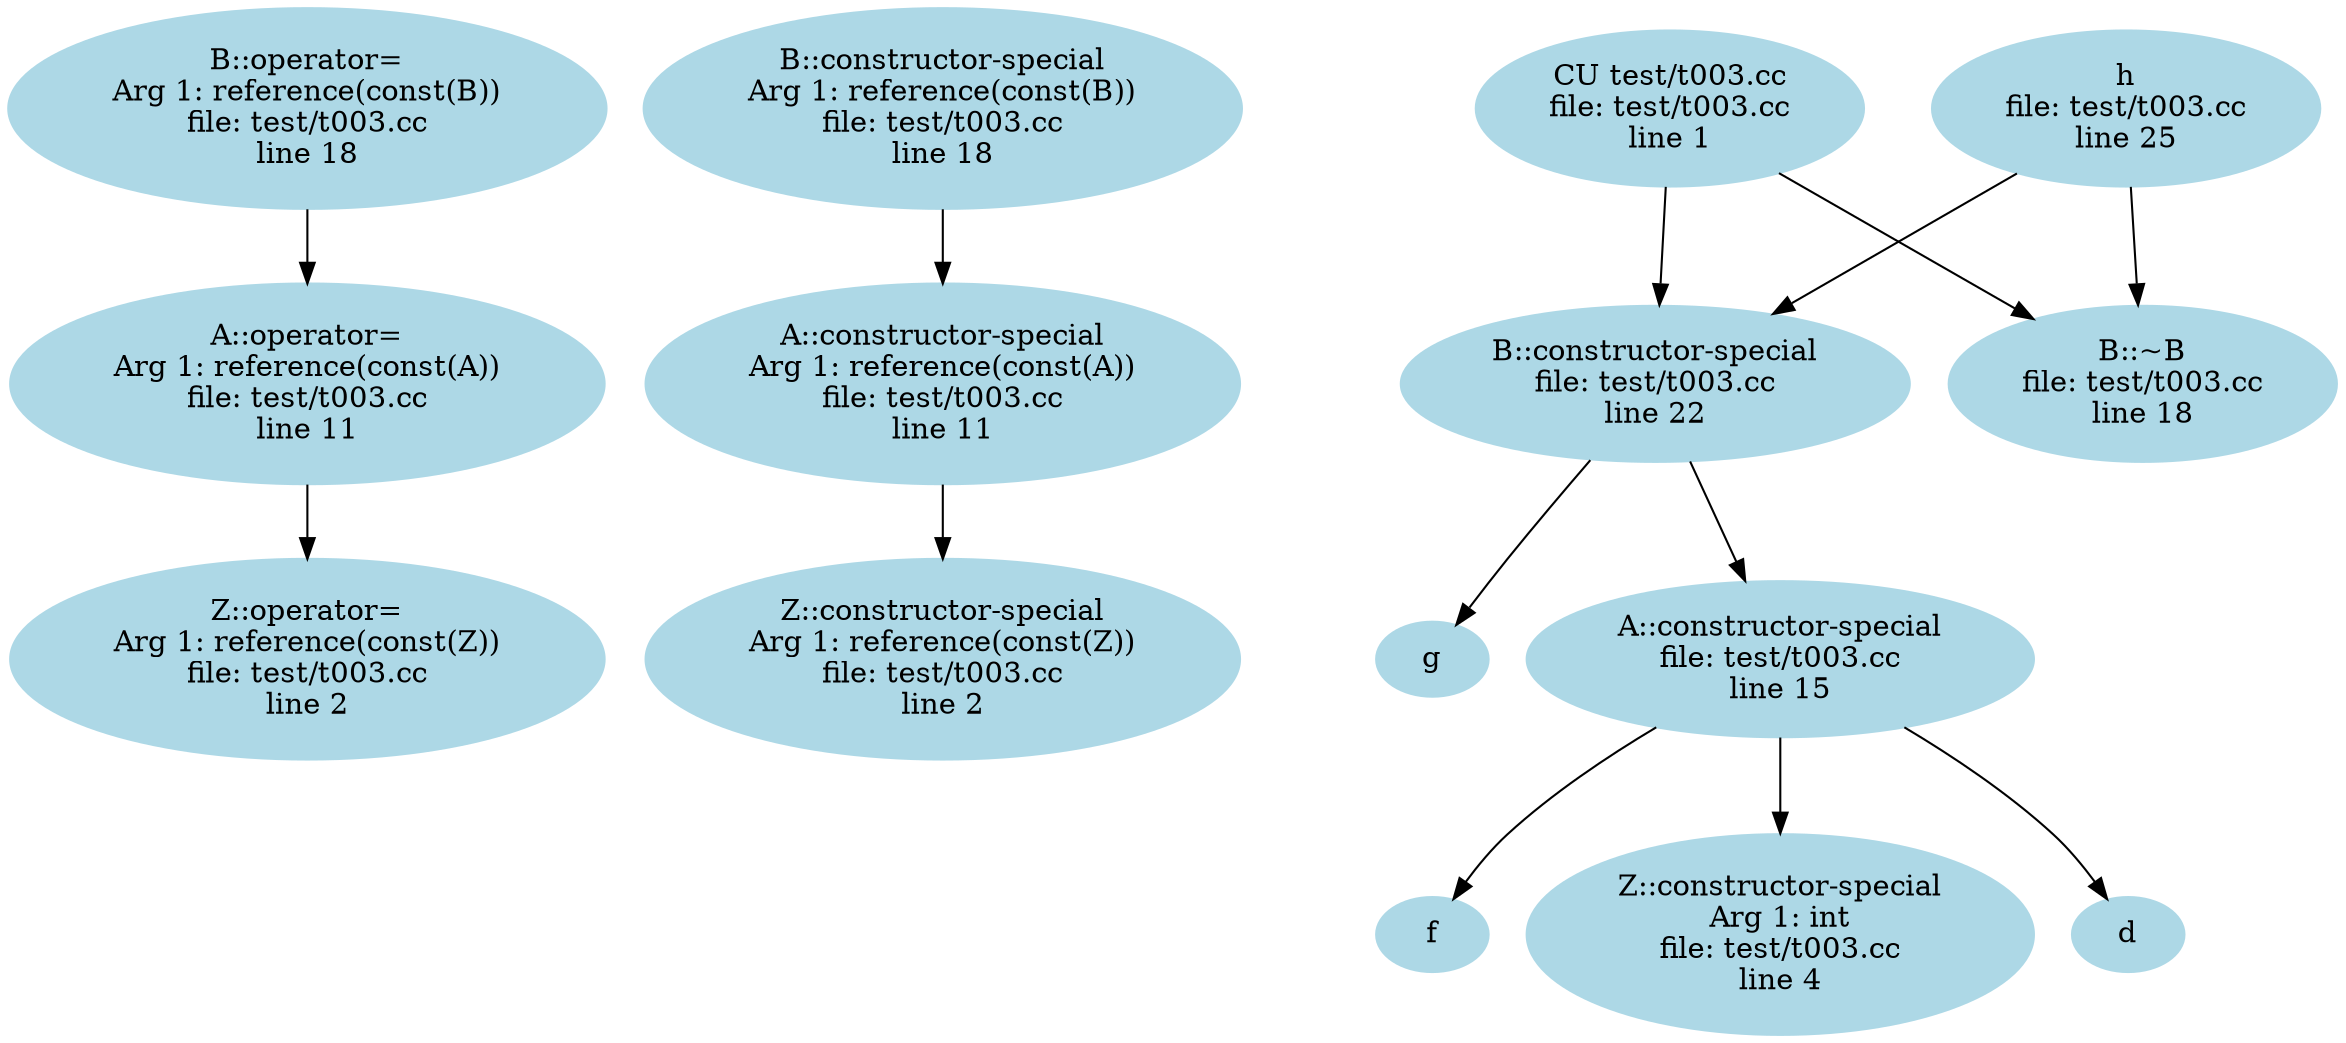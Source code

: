 digraph "CFG" {
    node [ color = "lightblue", style = filled ];
    edge [ arrowtail=odot ];
    "14" [pos="127,-300", label="Z::operator=\nArg 1: reference(const(Z))\nfile: test/t003.cc\nline 2"];
    "4" [pos="127,-150", label="A::operator=\nArg 1: reference(const(A))\nfile: test/t003.cc\nline 11"];
    "4" -> "14";
    "3" [pos="127,0", label="B::operator=\nArg 1: reference(const(B))\nfile: test/t003.cc\nline 18"];
    "3" -> "4";
    "6" [pos="381,-300", label="Z::constructor-special\nArg 1: reference(const(Z))\nfile: test/t003.cc\nline 2"];
    "5" [pos="381,-150", label="A::constructor-special\nArg 1: reference(const(A))\nfile: test/t003.cc\nline 11"];
    "5" -> "6";
    "13" [pos="381,0", label="B::constructor-special\nArg 1: reference(const(B))\nfile: test/t003.cc\nline 18"];
    "13" -> "5";
    "11" [pos="533,-300", label="g"];
    "8" [pos="583,-450", label="f"];
    "9" [pos="717,-450", label="Z::constructor-special\nArg 1: int\nfile: test/t003.cc\nline 4"];
    "10" [pos="851,-450", label="d"];
    "7" [pos="717,-300", label="A::constructor-special\nfile: test/t003.cc\nline 15"];
    "7" -> "8";
    "7" -> "9";
    "7" -> "10";
    "1" [pos="692,-150", label="B::constructor-special\nfile: test/t003.cc\nline 22"];
    "1" -> "11";
    "1" -> "7";
    "2" [pos="967,-150", label="B::~B\nfile: test/t003.cc\nline 18"];
    "12" [pos="783,0", label="CU test/t003.cc\nfile: test/t003.cc\nline 1"];
    "12" -> "1";
    "12" -> "2";
    "0" [pos="1149,0", label="h\nfile: test/t003.cc\nline 25"];
    "0" -> "1";
    "0" -> "2";
}
